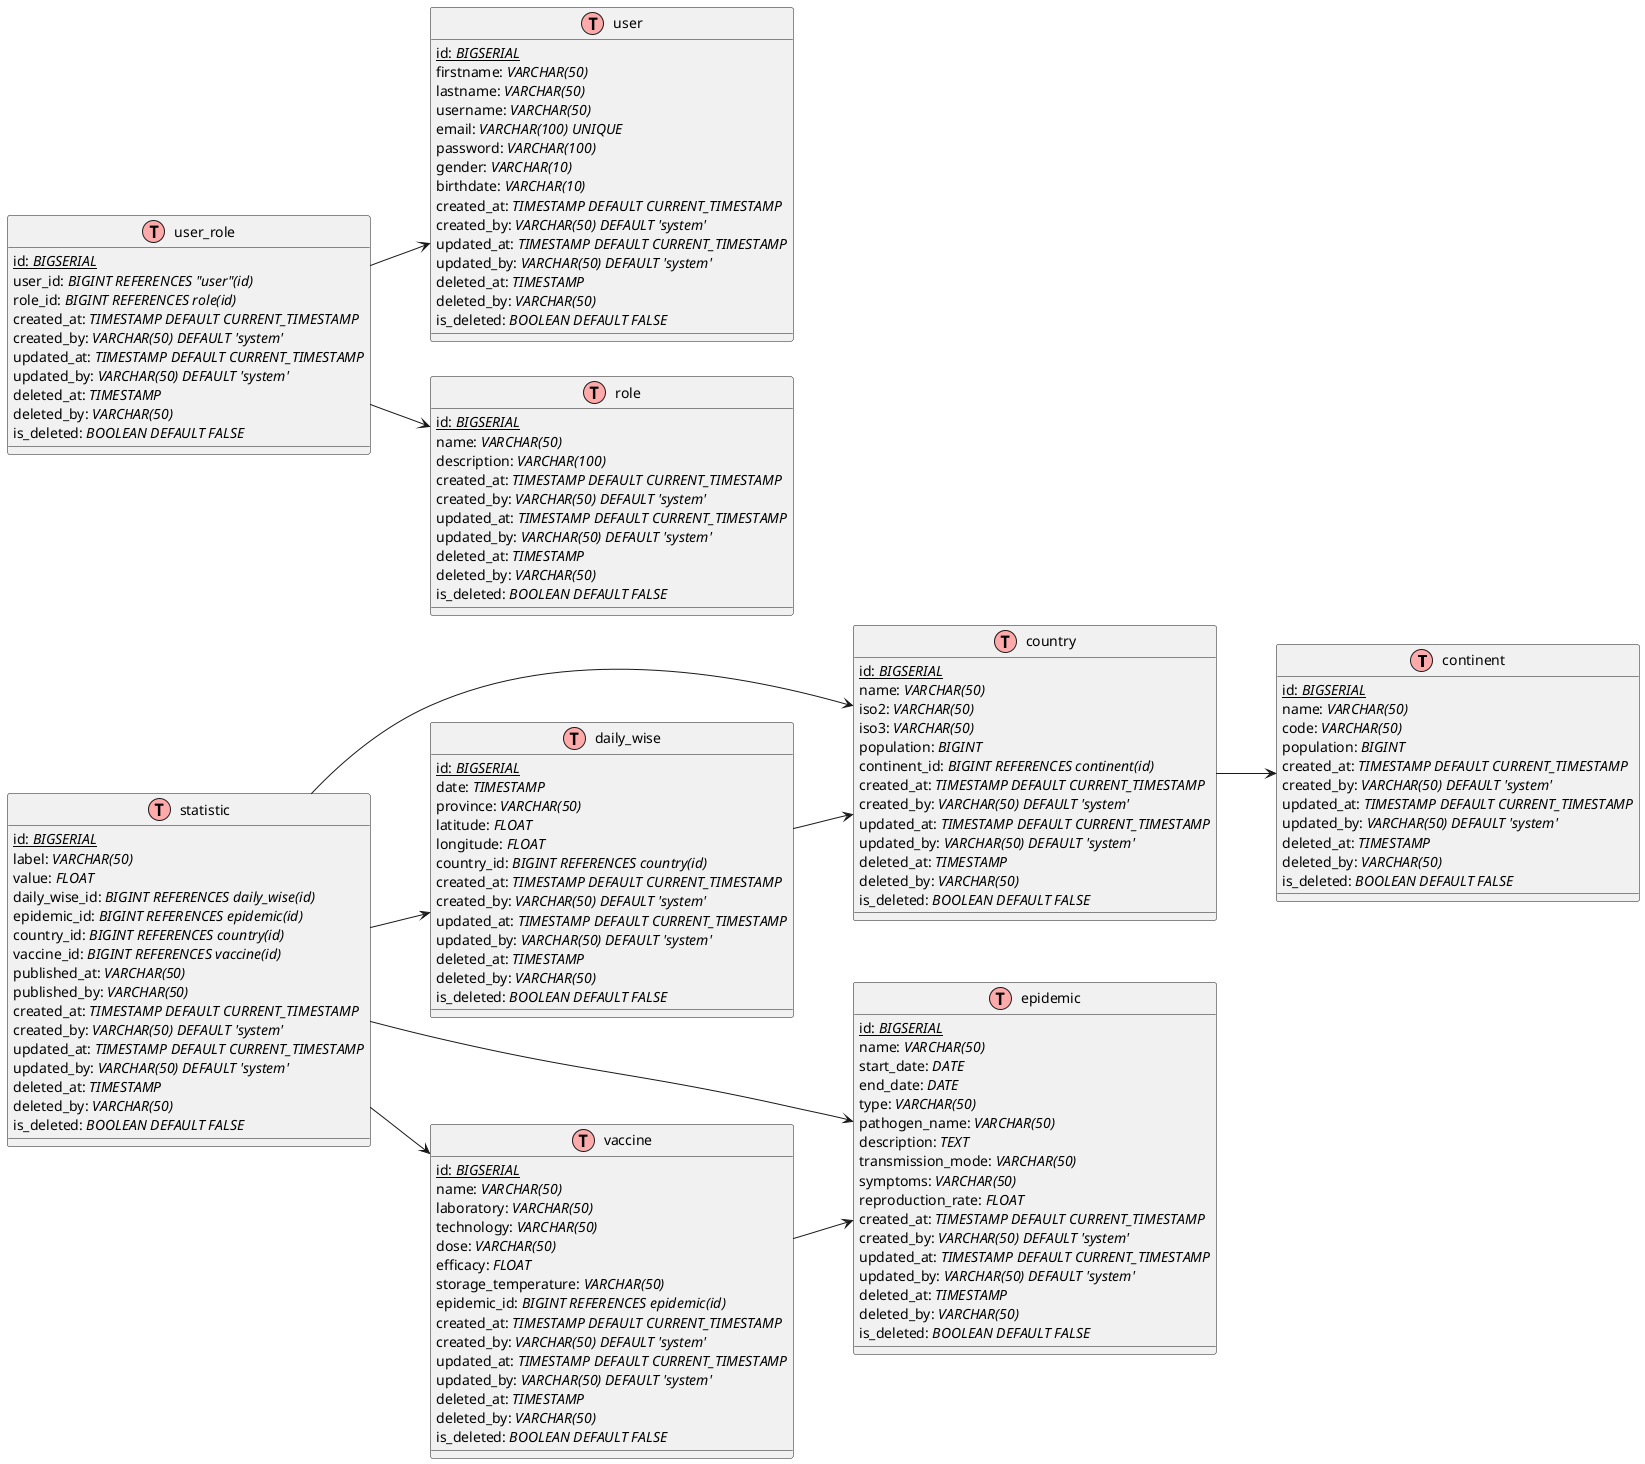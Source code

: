 @startuml MPD_Merise
!define table(x) class x << (T,#FFAAAA) >>
left to right direction
skinparam packageStyle rectangle

' Définition des entités avec typage PostgreSQL

table(continent) {
  {static} id: //BIGSERIAL//
  {field} name: //VARCHAR(50)//
  {field} code: //VARCHAR(50)//
  {field} population: //BIGINT//
  {field} created_at: //TIMESTAMP DEFAULT CURRENT_TIMESTAMP//
  {field} created_by: //VARCHAR(50) DEFAULT 'system'//
  {field} updated_at: //TIMESTAMP DEFAULT CURRENT_TIMESTAMP//
  {field} updated_by: //VARCHAR(50) DEFAULT 'system'//
  {field} deleted_at: //TIMESTAMP//
  {field} deleted_by: //VARCHAR(50)//
  {field} is_deleted: //BOOLEAN DEFAULT FALSE//
}

table(country) {
  {static} id: //BIGSERIAL//
  {field} name: //VARCHAR(50)//
  {field} iso2: //VARCHAR(50)//
  {field} iso3: //VARCHAR(50)//
  {field} population: //BIGINT//
  {field} continent_id: //BIGINT REFERENCES continent(id)//
  {field} created_at: //TIMESTAMP DEFAULT CURRENT_TIMESTAMP//
  {field} created_by: //VARCHAR(50) DEFAULT 'system'//
  {field} updated_at: //TIMESTAMP DEFAULT CURRENT_TIMESTAMP//
  {field} updated_by: //VARCHAR(50) DEFAULT 'system'//
  {field} deleted_at: //TIMESTAMP//
  {field} deleted_by: //VARCHAR(50)//
  {field} is_deleted: //BOOLEAN DEFAULT FALSE//
}

table(user) {
  {static} id: //BIGSERIAL//
  {field} firstname: //VARCHAR(50)//
  {field} lastname: //VARCHAR(50)//
  {field} username: //VARCHAR(50)//
  {field} email: //VARCHAR(100) UNIQUE//
  {field} password: //VARCHAR(100)//
  {field} gender: //VARCHAR(10)//
  {field} birthdate: //VARCHAR(10)//
  {field} created_at: //TIMESTAMP DEFAULT CURRENT_TIMESTAMP//
  {field} created_by: //VARCHAR(50) DEFAULT 'system'//
  {field} updated_at: //TIMESTAMP DEFAULT CURRENT_TIMESTAMP//
  {field} updated_by: //VARCHAR(50) DEFAULT 'system'//
  {field} deleted_at: //TIMESTAMP//
  {field} deleted_by: //VARCHAR(50)//
  {field} is_deleted: //BOOLEAN DEFAULT FALSE//
}

table(role) {
  {static} id: //BIGSERIAL//
  {field} name: //VARCHAR(50)//
  {field} description: //VARCHAR(100)//
  {field} created_at: //TIMESTAMP DEFAULT CURRENT_TIMESTAMP//
  {field} created_by: //VARCHAR(50) DEFAULT 'system'//
  {field} updated_at: //TIMESTAMP DEFAULT CURRENT_TIMESTAMP//
  {field} updated_by: //VARCHAR(50) DEFAULT 'system'//
  {field} deleted_at: //TIMESTAMP//
  {field} deleted_by: //VARCHAR(50)//
  {field} is_deleted: //BOOLEAN DEFAULT FALSE//
}

table(epidemic) {
  {static} id: //BIGSERIAL//
  {field} name: //VARCHAR(50)//
  {field} start_date: //DATE//
  {field} end_date: //DATE//
  {field} type: //VARCHAR(50)//
  {field} pathogen_name: //VARCHAR(50)//
  {field} description: //TEXT//
  {field} transmission_mode: //VARCHAR(50)//
  {field} symptoms: //VARCHAR(50)//
  {field} reproduction_rate: //FLOAT//
  {field} created_at: //TIMESTAMP DEFAULT CURRENT_TIMESTAMP//
  {field} created_by: //VARCHAR(50) DEFAULT 'system'//
  {field} updated_at: //TIMESTAMP DEFAULT CURRENT_TIMESTAMP//
  {field} updated_by: //VARCHAR(50) DEFAULT 'system'//
  {field} deleted_at: //TIMESTAMP//
  {field} deleted_by: //VARCHAR(50)//
  {field} is_deleted: //BOOLEAN DEFAULT FALSE//
}

table(vaccine) {
  {static} id: //BIGSERIAL//
  {field} name: //VARCHAR(50)//
  {field} laboratory: //VARCHAR(50)//
  {field} technology: //VARCHAR(50)//
  {field} dose: //VARCHAR(50)//
  {field} efficacy: //FLOAT//
  {field} storage_temperature: //VARCHAR(50)//
  {field} epidemic_id: //BIGINT REFERENCES epidemic(id)//
  {field} created_at: //TIMESTAMP DEFAULT CURRENT_TIMESTAMP//
  {field} created_by: //VARCHAR(50) DEFAULT 'system'//
  {field} updated_at: //TIMESTAMP DEFAULT CURRENT_TIMESTAMP//
  {field} updated_by: //VARCHAR(50) DEFAULT 'system'//
  {field} deleted_at: //TIMESTAMP//
  {field} deleted_by: //VARCHAR(50)//
  {field} is_deleted: //BOOLEAN DEFAULT FALSE//
}

table(daily_wise) {
  {static} id: //BIGSERIAL//
  {field} date: //TIMESTAMP//
  {field} province: //VARCHAR(50)//
  {field} latitude: //FLOAT//
  {field} longitude: //FLOAT//
  {field} country_id: //BIGINT REFERENCES country(id)//
  {field} created_at: //TIMESTAMP DEFAULT CURRENT_TIMESTAMP//
  {field} created_by: //VARCHAR(50) DEFAULT 'system'//
  {field} updated_at: //TIMESTAMP DEFAULT CURRENT_TIMESTAMP//
  {field} updated_by: //VARCHAR(50) DEFAULT 'system'//
  {field} deleted_at: //TIMESTAMP//
  {field} deleted_by: //VARCHAR(50)//
  {field} is_deleted: //BOOLEAN DEFAULT FALSE//
}

table(statistic) {
  {static} id: //BIGSERIAL//
  {field} label: //VARCHAR(50)//
  {field} value: //FLOAT//
  {field} daily_wise_id: //BIGINT REFERENCES daily_wise(id)//
  {field} epidemic_id: //BIGINT REFERENCES epidemic(id)//
  {field} country_id: //BIGINT REFERENCES country(id)//
  {field} vaccine_id: //BIGINT REFERENCES vaccine(id)//
  {field} published_at: //VARCHAR(50)//
  {field} published_by: //VARCHAR(50)//
  {field} created_at: //TIMESTAMP DEFAULT CURRENT_TIMESTAMP//
  {field} created_by: //VARCHAR(50) DEFAULT 'system'//
  {field} updated_at: //TIMESTAMP DEFAULT CURRENT_TIMESTAMP//
  {field} updated_by: //VARCHAR(50) DEFAULT 'system'//
  {field} deleted_at: //TIMESTAMP//
  {field} deleted_by: //VARCHAR(50)//
  {field} is_deleted: //BOOLEAN DEFAULT FALSE//
}

table(user_role) {
  {static} id: //BIGSERIAL//
  {field} user_id: //BIGINT REFERENCES "user"(id)//
  {field} role_id: //BIGINT REFERENCES role(id)//
  {field} created_at: //TIMESTAMP DEFAULT CURRENT_TIMESTAMP//
  {field} created_by: //VARCHAR(50) DEFAULT 'system'//
  {field} updated_at: //TIMESTAMP DEFAULT CURRENT_TIMESTAMP//
  {field} updated_by: //VARCHAR(50) DEFAULT 'system'//
  {field} deleted_at: //TIMESTAMP//
  {field} deleted_by: //VARCHAR(50)//
  {field} is_deleted: //BOOLEAN DEFAULT FALSE//
}

' Définition des relations
country --> continent
daily_wise --> country
statistic --> daily_wise
statistic --> country
statistic --> epidemic
statistic --> vaccine
vaccine --> epidemic
user_role --> user
user_role --> role
@enduml
